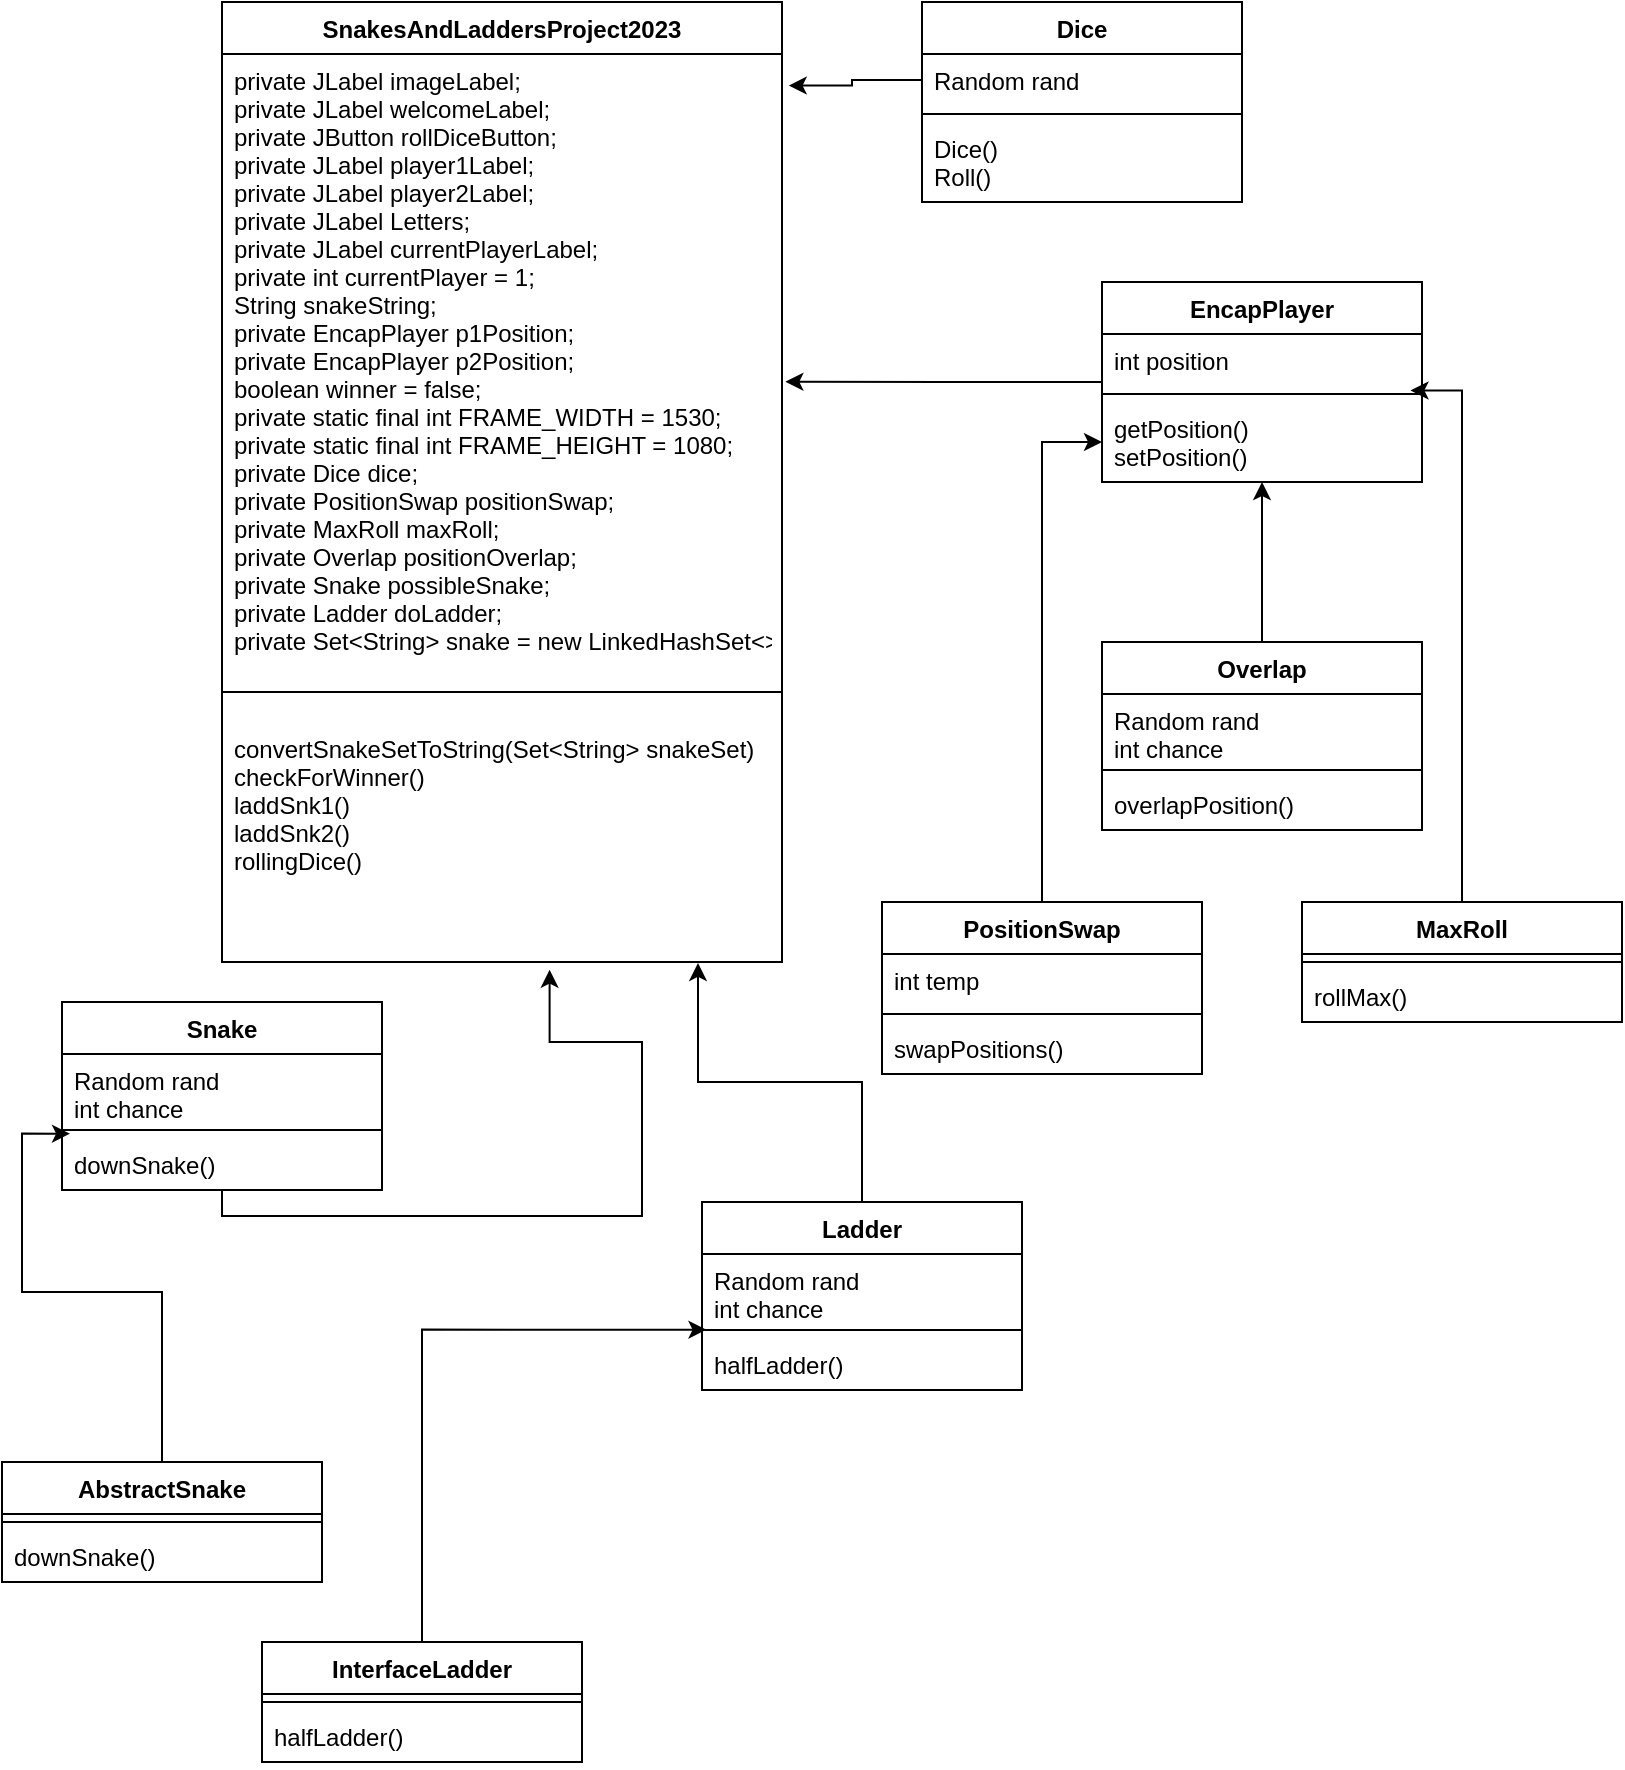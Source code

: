 <mxfile version="20.6.0" type="device"><diagram id="C5RBs43oDa-KdzZeNtuy" name="Page-1"><mxGraphModel dx="1632" dy="985" grid="1" gridSize="10" guides="1" tooltips="1" connect="1" arrows="1" fold="1" page="1" pageScale="1" pageWidth="827" pageHeight="1169" math="0" shadow="0"><root><mxCell id="WIyWlLk6GJQsqaUBKTNV-0"/><mxCell id="WIyWlLk6GJQsqaUBKTNV-1" parent="WIyWlLk6GJQsqaUBKTNV-0"/><mxCell id="MQiL3iOolWZyUKfUikNG-68" style="edgeStyle=orthogonalEdgeStyle;rounded=0;orthogonalLoop=1;jettySize=auto;html=1;entryX=1.006;entryY=0.539;entryDx=0;entryDy=0;entryPerimeter=0;" edge="1" parent="WIyWlLk6GJQsqaUBKTNV-1" source="MQiL3iOolWZyUKfUikNG-13" target="MQiL3iOolWZyUKfUikNG-58"><mxGeometry relative="1" as="geometry"/></mxCell><mxCell id="MQiL3iOolWZyUKfUikNG-13" value="EncapPlayer" style="swimlane;fontStyle=1;align=center;verticalAlign=top;childLayout=stackLayout;horizontal=1;startSize=26;horizontalStack=0;resizeParent=1;resizeParentMax=0;resizeLast=0;collapsible=1;marginBottom=0;" vertex="1" parent="WIyWlLk6GJQsqaUBKTNV-1"><mxGeometry x="560" y="160" width="160" height="100" as="geometry"/></mxCell><mxCell id="MQiL3iOolWZyUKfUikNG-14" value="int position" style="text;strokeColor=none;fillColor=none;align=left;verticalAlign=top;spacingLeft=4;spacingRight=4;overflow=hidden;rotatable=0;points=[[0,0.5],[1,0.5]];portConstraint=eastwest;" vertex="1" parent="MQiL3iOolWZyUKfUikNG-13"><mxGeometry y="26" width="160" height="26" as="geometry"/></mxCell><mxCell id="MQiL3iOolWZyUKfUikNG-15" value="" style="line;strokeWidth=1;fillColor=none;align=left;verticalAlign=middle;spacingTop=-1;spacingLeft=3;spacingRight=3;rotatable=0;labelPosition=right;points=[];portConstraint=eastwest;strokeColor=inherit;" vertex="1" parent="MQiL3iOolWZyUKfUikNG-13"><mxGeometry y="52" width="160" height="8" as="geometry"/></mxCell><mxCell id="MQiL3iOolWZyUKfUikNG-16" value="getPosition()&#10;setPosition()" style="text;strokeColor=none;fillColor=none;align=left;verticalAlign=top;spacingLeft=4;spacingRight=4;overflow=hidden;rotatable=0;points=[[0,0.5],[1,0.5]];portConstraint=eastwest;" vertex="1" parent="MQiL3iOolWZyUKfUikNG-13"><mxGeometry y="60" width="160" height="40" as="geometry"/></mxCell><mxCell id="MQiL3iOolWZyUKfUikNG-17" value="Dice" style="swimlane;fontStyle=1;align=center;verticalAlign=top;childLayout=stackLayout;horizontal=1;startSize=26;horizontalStack=0;resizeParent=1;resizeParentMax=0;resizeLast=0;collapsible=1;marginBottom=0;" vertex="1" parent="WIyWlLk6GJQsqaUBKTNV-1"><mxGeometry x="470" y="20" width="160" height="100" as="geometry"/></mxCell><mxCell id="MQiL3iOolWZyUKfUikNG-18" value="Random rand" style="text;strokeColor=none;fillColor=none;align=left;verticalAlign=top;spacingLeft=4;spacingRight=4;overflow=hidden;rotatable=0;points=[[0,0.5],[1,0.5]];portConstraint=eastwest;" vertex="1" parent="MQiL3iOolWZyUKfUikNG-17"><mxGeometry y="26" width="160" height="26" as="geometry"/></mxCell><mxCell id="MQiL3iOolWZyUKfUikNG-19" value="" style="line;strokeWidth=1;fillColor=none;align=left;verticalAlign=middle;spacingTop=-1;spacingLeft=3;spacingRight=3;rotatable=0;labelPosition=right;points=[];portConstraint=eastwest;strokeColor=inherit;" vertex="1" parent="MQiL3iOolWZyUKfUikNG-17"><mxGeometry y="52" width="160" height="8" as="geometry"/></mxCell><mxCell id="MQiL3iOolWZyUKfUikNG-20" value="Dice()&#10;Roll()" style="text;strokeColor=none;fillColor=none;align=left;verticalAlign=top;spacingLeft=4;spacingRight=4;overflow=hidden;rotatable=0;points=[[0,0.5],[1,0.5]];portConstraint=eastwest;" vertex="1" parent="MQiL3iOolWZyUKfUikNG-17"><mxGeometry y="60" width="160" height="40" as="geometry"/></mxCell><mxCell id="MQiL3iOolWZyUKfUikNG-63" style="edgeStyle=orthogonalEdgeStyle;rounded=0;orthogonalLoop=1;jettySize=auto;html=1;entryX=0.964;entryY=0.276;entryDx=0;entryDy=0;entryPerimeter=0;" edge="1" parent="WIyWlLk6GJQsqaUBKTNV-1" source="MQiL3iOolWZyUKfUikNG-21" target="MQiL3iOolWZyUKfUikNG-15"><mxGeometry relative="1" as="geometry"/></mxCell><mxCell id="MQiL3iOolWZyUKfUikNG-21" value="MaxRoll" style="swimlane;fontStyle=1;align=center;verticalAlign=top;childLayout=stackLayout;horizontal=1;startSize=26;horizontalStack=0;resizeParent=1;resizeParentMax=0;resizeLast=0;collapsible=1;marginBottom=0;" vertex="1" parent="WIyWlLk6GJQsqaUBKTNV-1"><mxGeometry x="660" y="470" width="160" height="60" as="geometry"/></mxCell><mxCell id="MQiL3iOolWZyUKfUikNG-23" value="" style="line;strokeWidth=1;fillColor=none;align=left;verticalAlign=middle;spacingTop=-1;spacingLeft=3;spacingRight=3;rotatable=0;labelPosition=right;points=[];portConstraint=eastwest;strokeColor=inherit;" vertex="1" parent="MQiL3iOolWZyUKfUikNG-21"><mxGeometry y="26" width="160" height="8" as="geometry"/></mxCell><mxCell id="MQiL3iOolWZyUKfUikNG-24" value="rollMax()" style="text;strokeColor=none;fillColor=none;align=left;verticalAlign=top;spacingLeft=4;spacingRight=4;overflow=hidden;rotatable=0;points=[[0,0.5],[1,0.5]];portConstraint=eastwest;" vertex="1" parent="MQiL3iOolWZyUKfUikNG-21"><mxGeometry y="34" width="160" height="26" as="geometry"/></mxCell><mxCell id="MQiL3iOolWZyUKfUikNG-65" style="edgeStyle=orthogonalEdgeStyle;rounded=0;orthogonalLoop=1;jettySize=auto;html=1;entryX=0.5;entryY=1;entryDx=0;entryDy=0;" edge="1" parent="WIyWlLk6GJQsqaUBKTNV-1" source="MQiL3iOolWZyUKfUikNG-29" target="MQiL3iOolWZyUKfUikNG-13"><mxGeometry relative="1" as="geometry"/></mxCell><mxCell id="MQiL3iOolWZyUKfUikNG-29" value="Overlap" style="swimlane;fontStyle=1;align=center;verticalAlign=top;childLayout=stackLayout;horizontal=1;startSize=26;horizontalStack=0;resizeParent=1;resizeParentMax=0;resizeLast=0;collapsible=1;marginBottom=0;" vertex="1" parent="WIyWlLk6GJQsqaUBKTNV-1"><mxGeometry x="560" y="340" width="160" height="94" as="geometry"/></mxCell><mxCell id="MQiL3iOolWZyUKfUikNG-30" value="Random rand&#10;int chance" style="text;strokeColor=none;fillColor=none;align=left;verticalAlign=top;spacingLeft=4;spacingRight=4;overflow=hidden;rotatable=0;points=[[0,0.5],[1,0.5]];portConstraint=eastwest;" vertex="1" parent="MQiL3iOolWZyUKfUikNG-29"><mxGeometry y="26" width="160" height="34" as="geometry"/></mxCell><mxCell id="MQiL3iOolWZyUKfUikNG-31" value="" style="line;strokeWidth=1;fillColor=none;align=left;verticalAlign=middle;spacingTop=-1;spacingLeft=3;spacingRight=3;rotatable=0;labelPosition=right;points=[];portConstraint=eastwest;strokeColor=inherit;" vertex="1" parent="MQiL3iOolWZyUKfUikNG-29"><mxGeometry y="60" width="160" height="8" as="geometry"/></mxCell><mxCell id="MQiL3iOolWZyUKfUikNG-32" value="overlapPosition()" style="text;strokeColor=none;fillColor=none;align=left;verticalAlign=top;spacingLeft=4;spacingRight=4;overflow=hidden;rotatable=0;points=[[0,0.5],[1,0.5]];portConstraint=eastwest;" vertex="1" parent="MQiL3iOolWZyUKfUikNG-29"><mxGeometry y="68" width="160" height="26" as="geometry"/></mxCell><mxCell id="MQiL3iOolWZyUKfUikNG-64" style="edgeStyle=orthogonalEdgeStyle;rounded=0;orthogonalLoop=1;jettySize=auto;html=1;entryX=0;entryY=0.5;entryDx=0;entryDy=0;" edge="1" parent="WIyWlLk6GJQsqaUBKTNV-1" source="MQiL3iOolWZyUKfUikNG-33" target="MQiL3iOolWZyUKfUikNG-16"><mxGeometry relative="1" as="geometry"/></mxCell><mxCell id="MQiL3iOolWZyUKfUikNG-33" value="PositionSwap" style="swimlane;fontStyle=1;align=center;verticalAlign=top;childLayout=stackLayout;horizontal=1;startSize=26;horizontalStack=0;resizeParent=1;resizeParentMax=0;resizeLast=0;collapsible=1;marginBottom=0;" vertex="1" parent="WIyWlLk6GJQsqaUBKTNV-1"><mxGeometry x="450" y="470" width="160" height="86" as="geometry"/></mxCell><mxCell id="MQiL3iOolWZyUKfUikNG-34" value="int temp" style="text;strokeColor=none;fillColor=none;align=left;verticalAlign=top;spacingLeft=4;spacingRight=4;overflow=hidden;rotatable=0;points=[[0,0.5],[1,0.5]];portConstraint=eastwest;" vertex="1" parent="MQiL3iOolWZyUKfUikNG-33"><mxGeometry y="26" width="160" height="26" as="geometry"/></mxCell><mxCell id="MQiL3iOolWZyUKfUikNG-35" value="" style="line;strokeWidth=1;fillColor=none;align=left;verticalAlign=middle;spacingTop=-1;spacingLeft=3;spacingRight=3;rotatable=0;labelPosition=right;points=[];portConstraint=eastwest;strokeColor=inherit;" vertex="1" parent="MQiL3iOolWZyUKfUikNG-33"><mxGeometry y="52" width="160" height="8" as="geometry"/></mxCell><mxCell id="MQiL3iOolWZyUKfUikNG-36" value="swapPositions()" style="text;strokeColor=none;fillColor=none;align=left;verticalAlign=top;spacingLeft=4;spacingRight=4;overflow=hidden;rotatable=0;points=[[0,0.5],[1,0.5]];portConstraint=eastwest;" vertex="1" parent="MQiL3iOolWZyUKfUikNG-33"><mxGeometry y="60" width="160" height="26" as="geometry"/></mxCell><mxCell id="MQiL3iOolWZyUKfUikNG-61" style="edgeStyle=orthogonalEdgeStyle;rounded=0;orthogonalLoop=1;jettySize=auto;html=1;entryX=0.025;entryY=1.172;entryDx=0;entryDy=0;entryPerimeter=0;" edge="1" parent="WIyWlLk6GJQsqaUBKTNV-1" source="MQiL3iOolWZyUKfUikNG-37" target="MQiL3iOolWZyUKfUikNG-42"><mxGeometry relative="1" as="geometry"/></mxCell><mxCell id="MQiL3iOolWZyUKfUikNG-37" value="AbstractSnake" style="swimlane;fontStyle=1;align=center;verticalAlign=top;childLayout=stackLayout;horizontal=1;startSize=26;horizontalStack=0;resizeParent=1;resizeParentMax=0;resizeLast=0;collapsible=1;marginBottom=0;" vertex="1" parent="WIyWlLk6GJQsqaUBKTNV-1"><mxGeometry x="10" y="750" width="160" height="60" as="geometry"/></mxCell><mxCell id="MQiL3iOolWZyUKfUikNG-39" value="" style="line;strokeWidth=1;fillColor=none;align=left;verticalAlign=middle;spacingTop=-1;spacingLeft=3;spacingRight=3;rotatable=0;labelPosition=right;points=[];portConstraint=eastwest;strokeColor=inherit;" vertex="1" parent="MQiL3iOolWZyUKfUikNG-37"><mxGeometry y="26" width="160" height="8" as="geometry"/></mxCell><mxCell id="MQiL3iOolWZyUKfUikNG-40" value="downSnake()" style="text;strokeColor=none;fillColor=none;align=left;verticalAlign=top;spacingLeft=4;spacingRight=4;overflow=hidden;rotatable=0;points=[[0,0.5],[1,0.5]];portConstraint=eastwest;" vertex="1" parent="MQiL3iOolWZyUKfUikNG-37"><mxGeometry y="34" width="160" height="26" as="geometry"/></mxCell><mxCell id="MQiL3iOolWZyUKfUikNG-69" style="edgeStyle=orthogonalEdgeStyle;rounded=0;orthogonalLoop=1;jettySize=auto;html=1;entryX=0.585;entryY=1.032;entryDx=0;entryDy=0;entryPerimeter=0;" edge="1" parent="WIyWlLk6GJQsqaUBKTNV-1" source="MQiL3iOolWZyUKfUikNG-41" target="MQiL3iOolWZyUKfUikNG-60"><mxGeometry relative="1" as="geometry"><Array as="points"><mxPoint x="330" y="627"/><mxPoint x="330" y="540"/><mxPoint x="284" y="540"/></Array></mxGeometry></mxCell><mxCell id="MQiL3iOolWZyUKfUikNG-41" value="Snake" style="swimlane;fontStyle=1;align=center;verticalAlign=top;childLayout=stackLayout;horizontal=1;startSize=26;horizontalStack=0;resizeParent=1;resizeParentMax=0;resizeLast=0;collapsible=1;marginBottom=0;" vertex="1" parent="WIyWlLk6GJQsqaUBKTNV-1"><mxGeometry x="40" y="520" width="160" height="94" as="geometry"/></mxCell><mxCell id="MQiL3iOolWZyUKfUikNG-42" value="Random rand&#10;int chance" style="text;strokeColor=none;fillColor=none;align=left;verticalAlign=top;spacingLeft=4;spacingRight=4;overflow=hidden;rotatable=0;points=[[0,0.5],[1,0.5]];portConstraint=eastwest;" vertex="1" parent="MQiL3iOolWZyUKfUikNG-41"><mxGeometry y="26" width="160" height="34" as="geometry"/></mxCell><mxCell id="MQiL3iOolWZyUKfUikNG-43" value="" style="line;strokeWidth=1;fillColor=none;align=left;verticalAlign=middle;spacingTop=-1;spacingLeft=3;spacingRight=3;rotatable=0;labelPosition=right;points=[];portConstraint=eastwest;strokeColor=inherit;" vertex="1" parent="MQiL3iOolWZyUKfUikNG-41"><mxGeometry y="60" width="160" height="8" as="geometry"/></mxCell><mxCell id="MQiL3iOolWZyUKfUikNG-44" value="downSnake()" style="text;strokeColor=none;fillColor=none;align=left;verticalAlign=top;spacingLeft=4;spacingRight=4;overflow=hidden;rotatable=0;points=[[0,0.5],[1,0.5]];portConstraint=eastwest;" vertex="1" parent="MQiL3iOolWZyUKfUikNG-41"><mxGeometry y="68" width="160" height="26" as="geometry"/></mxCell><mxCell id="MQiL3iOolWZyUKfUikNG-70" style="edgeStyle=orthogonalEdgeStyle;rounded=0;orthogonalLoop=1;jettySize=auto;html=1;entryX=0.85;entryY=1.004;entryDx=0;entryDy=0;entryPerimeter=0;" edge="1" parent="WIyWlLk6GJQsqaUBKTNV-1" source="MQiL3iOolWZyUKfUikNG-45" target="MQiL3iOolWZyUKfUikNG-60"><mxGeometry relative="1" as="geometry"/></mxCell><mxCell id="MQiL3iOolWZyUKfUikNG-45" value="Ladder" style="swimlane;fontStyle=1;align=center;verticalAlign=top;childLayout=stackLayout;horizontal=1;startSize=26;horizontalStack=0;resizeParent=1;resizeParentMax=0;resizeLast=0;collapsible=1;marginBottom=0;" vertex="1" parent="WIyWlLk6GJQsqaUBKTNV-1"><mxGeometry x="360" y="620" width="160" height="94" as="geometry"/></mxCell><mxCell id="MQiL3iOolWZyUKfUikNG-46" value="Random rand&#10;int chance" style="text;strokeColor=none;fillColor=none;align=left;verticalAlign=top;spacingLeft=4;spacingRight=4;overflow=hidden;rotatable=0;points=[[0,0.5],[1,0.5]];portConstraint=eastwest;" vertex="1" parent="MQiL3iOolWZyUKfUikNG-45"><mxGeometry y="26" width="160" height="34" as="geometry"/></mxCell><mxCell id="MQiL3iOolWZyUKfUikNG-47" value="" style="line;strokeWidth=1;fillColor=none;align=left;verticalAlign=middle;spacingTop=-1;spacingLeft=3;spacingRight=3;rotatable=0;labelPosition=right;points=[];portConstraint=eastwest;strokeColor=inherit;" vertex="1" parent="MQiL3iOolWZyUKfUikNG-45"><mxGeometry y="60" width="160" height="8" as="geometry"/></mxCell><mxCell id="MQiL3iOolWZyUKfUikNG-48" value="halfLadder()" style="text;strokeColor=none;fillColor=none;align=left;verticalAlign=top;spacingLeft=4;spacingRight=4;overflow=hidden;rotatable=0;points=[[0,0.5],[1,0.5]];portConstraint=eastwest;" vertex="1" parent="MQiL3iOolWZyUKfUikNG-45"><mxGeometry y="68" width="160" height="26" as="geometry"/></mxCell><mxCell id="MQiL3iOolWZyUKfUikNG-62" style="edgeStyle=orthogonalEdgeStyle;rounded=0;orthogonalLoop=1;jettySize=auto;html=1;entryX=0.014;entryY=1.113;entryDx=0;entryDy=0;entryPerimeter=0;" edge="1" parent="WIyWlLk6GJQsqaUBKTNV-1" source="MQiL3iOolWZyUKfUikNG-49" target="MQiL3iOolWZyUKfUikNG-46"><mxGeometry relative="1" as="geometry"/></mxCell><mxCell id="MQiL3iOolWZyUKfUikNG-49" value="InterfaceLadder" style="swimlane;fontStyle=1;align=center;verticalAlign=top;childLayout=stackLayout;horizontal=1;startSize=26;horizontalStack=0;resizeParent=1;resizeParentMax=0;resizeLast=0;collapsible=1;marginBottom=0;" vertex="1" parent="WIyWlLk6GJQsqaUBKTNV-1"><mxGeometry x="140" y="840" width="160" height="60" as="geometry"/></mxCell><mxCell id="MQiL3iOolWZyUKfUikNG-51" value="" style="line;strokeWidth=1;fillColor=none;align=left;verticalAlign=middle;spacingTop=-1;spacingLeft=3;spacingRight=3;rotatable=0;labelPosition=right;points=[];portConstraint=eastwest;strokeColor=inherit;" vertex="1" parent="MQiL3iOolWZyUKfUikNG-49"><mxGeometry y="26" width="160" height="8" as="geometry"/></mxCell><mxCell id="MQiL3iOolWZyUKfUikNG-52" value="halfLadder()" style="text;strokeColor=none;fillColor=none;align=left;verticalAlign=top;spacingLeft=4;spacingRight=4;overflow=hidden;rotatable=0;points=[[0,0.5],[1,0.5]];portConstraint=eastwest;" vertex="1" parent="MQiL3iOolWZyUKfUikNG-49"><mxGeometry y="34" width="160" height="26" as="geometry"/></mxCell><mxCell id="MQiL3iOolWZyUKfUikNG-57" value="SnakesAndLaddersProject2023" style="swimlane;fontStyle=1;align=center;verticalAlign=top;childLayout=stackLayout;horizontal=1;startSize=26;horizontalStack=0;resizeParent=1;resizeParentMax=0;resizeLast=0;collapsible=1;marginBottom=0;" vertex="1" parent="WIyWlLk6GJQsqaUBKTNV-1"><mxGeometry x="120" y="20" width="280" height="480" as="geometry"/></mxCell><mxCell id="MQiL3iOolWZyUKfUikNG-58" value="private JLabel imageLabel;&#10;&#9;private JLabel welcomeLabel;&#10;&#9;private JButton rollDiceButton; &#10;&#9;private JLabel player1Label;&#10;&#9;private JLabel player2Label;&#10;&#9;private JLabel Letters;&#10;&#9;private JLabel currentPlayerLabel;&#10;&#9;private int currentPlayer = 1;&#10;&#9;String snakeString;&#10;&#9;private EncapPlayer p1Position;&#10;&#9;private EncapPlayer p2Position;&#10;&#9;boolean winner = false;&#10;&#9;private static final int FRAME_WIDTH = 1530;&#10;&#9;private static final int FRAME_HEIGHT = 1080;&#10;&#9;private Dice dice;&#10;&#9;private PositionSwap positionSwap; &#10;&#9;private MaxRoll maxRoll; &#10;&#9;private Overlap positionOverlap; &#10;&#9;private Snake possibleSnake; &#10;&#9;private Ladder doLadder; &#10;&#9;private Set&lt;String&gt; snake = new LinkedHashSet&lt;&gt;();" style="text;strokeColor=none;fillColor=none;align=left;verticalAlign=top;spacingLeft=4;spacingRight=4;overflow=hidden;rotatable=0;points=[[0,0.5],[1,0.5]];portConstraint=eastwest;" vertex="1" parent="MQiL3iOolWZyUKfUikNG-57"><mxGeometry y="26" width="280" height="304" as="geometry"/></mxCell><mxCell id="MQiL3iOolWZyUKfUikNG-59" value="" style="line;strokeWidth=1;fillColor=none;align=left;verticalAlign=middle;spacingTop=-1;spacingLeft=3;spacingRight=3;rotatable=0;labelPosition=right;points=[];portConstraint=eastwest;strokeColor=inherit;" vertex="1" parent="MQiL3iOolWZyUKfUikNG-57"><mxGeometry y="330" width="280" height="30" as="geometry"/></mxCell><mxCell id="MQiL3iOolWZyUKfUikNG-60" value="convertSnakeSetToString(Set&lt;String&gt; snakeSet)&#10;checkForWinner()&#10;laddSnk1()&#10;laddSnk2()&#10;rollingDice()" style="text;strokeColor=none;fillColor=none;align=left;verticalAlign=top;spacingLeft=4;spacingRight=4;overflow=hidden;rotatable=0;points=[[0,0.5],[1,0.5]];portConstraint=eastwest;" vertex="1" parent="MQiL3iOolWZyUKfUikNG-57"><mxGeometry y="360" width="280" height="120" as="geometry"/></mxCell><mxCell id="MQiL3iOolWZyUKfUikNG-67" style="edgeStyle=orthogonalEdgeStyle;rounded=0;orthogonalLoop=1;jettySize=auto;html=1;entryX=1.012;entryY=0.052;entryDx=0;entryDy=0;entryPerimeter=0;" edge="1" parent="WIyWlLk6GJQsqaUBKTNV-1" source="MQiL3iOolWZyUKfUikNG-18" target="MQiL3iOolWZyUKfUikNG-58"><mxGeometry relative="1" as="geometry"/></mxCell></root></mxGraphModel></diagram></mxfile>